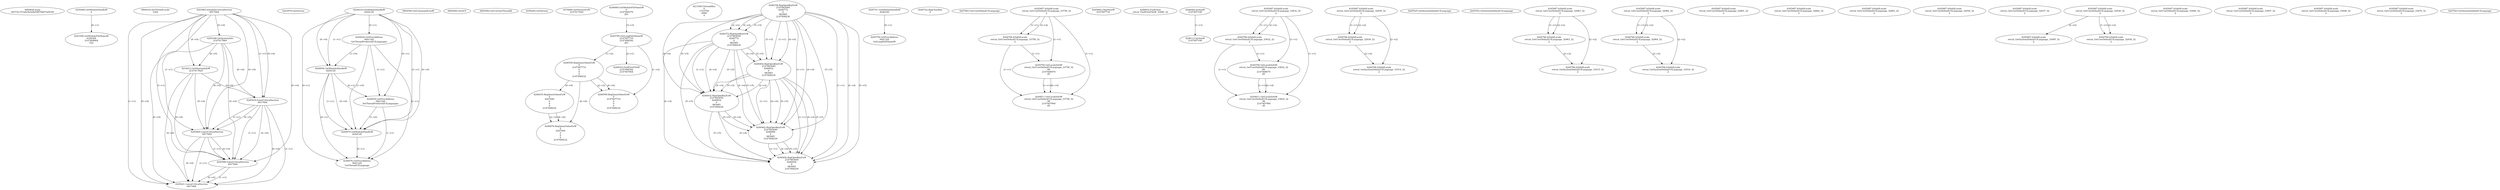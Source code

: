 // Global SCDG with merge call
digraph {
	0 [label="6850628.main
0037d1157a0e3b3a9a548706072d5c09"]
	1 [label="4254480.GetModuleHandleW
0"]
	2 [label="6844434.SetThreadLocale
1024"]
	3 [label="4243965.InitializeCriticalSection
6917004"]
	4 [label="4243979.GetVersion
"]
	5 [label="4244018.GetModuleHandleW
4244120"]
	6 [label="4244024.GetProcAddress
9441320
GetThreadPreferredUILanguages"]
	5 -> 6 [label="(0-->1)"]
	7 [label="4244044.GetModuleHandleW
4244120"]
	5 -> 7 [label="(1-->1)"]
	5 -> 7 [label="(0-->0)"]
	6 -> 7 [label="(1-->0)"]
	8 [label="4244050.GetProcAddress
9441320
SetThreadPreferredUILanguages"]
	5 -> 8 [label="(0-->1)"]
	6 -> 8 [label="(1-->1)"]
	7 -> 8 [label="(0-->1)"]
	9 [label="4244070.GetModuleHandleW
4244120"]
	5 -> 9 [label="(1-->1)"]
	7 -> 9 [label="(1-->1)"]
	5 -> 9 [label="(0-->0)"]
	6 -> 9 [label="(1-->0)"]
	7 -> 9 [label="(0-->0)"]
	8 -> 9 [label="(1-->0)"]
	10 [label="4244076.GetProcAddress
9441320
GetThreadUILanguage"]
	5 -> 10 [label="(0-->1)"]
	6 -> 10 [label="(1-->1)"]
	7 -> 10 [label="(0-->1)"]
	8 -> 10 [label="(1-->1)"]
	9 -> 10 [label="(0-->1)"]
	11 [label="4250188.GetSystemInfo
2147417660"]
	3 -> 11 [label="(0-->0)"]
	12 [label="6844540.GetCommandLineW
"]
	13 [label="4214413.GetStartupInfoW
2147417624"]
	3 -> 13 [label="(0-->0)"]
	11 -> 13 [label="(0-->0)"]
	14 [label="6844560.GetACP
"]
	15 [label="6844580.GetCurrentThreadId
"]
	16 [label="4250204.GetVersion
"]
	17 [label="4276690.GetVersionExW
2147417420"]
	18 [label="4243306.GetModuleFileNameW
4194304
2147408904
522"]
	1 -> 18 [label="(0-->1)"]
	19 [label="4248064.GetModuleFileNameW
0
2147408370
261"]
	20 [label="4215383.VirtualAlloc
0
1310704
4096
4"]
	21 [label="4246338.RegOpenKeyExW
2147483649
4246772
0
983065
2147408236"]
	22 [label="4246372.RegOpenKeyExW
2147483650
4246772
0
983065
2147408236"]
	21 -> 22 [label="(2-->2)"]
	21 -> 22 [label="(4-->4)"]
	21 -> 22 [label="(5-->5)"]
	23 [label="4246402.RegOpenKeyExW
2147483649
4246832
0
983065
2147408236"]
	21 -> 23 [label="(1-->1)"]
	21 -> 23 [label="(4-->4)"]
	22 -> 23 [label="(4-->4)"]
	21 -> 23 [label="(5-->5)"]
	22 -> 23 [label="(5-->5)"]
	24 [label="4245741.GetModuleHandleW
4246160"]
	25 [label="4245758.GetProcAddress
9441320
GetLongPathNameW"]
	24 -> 25 [label="(0-->1)"]
	26 [label="4245785.GetLongPathNameW
2147407710
2147406542
261"]
	19 -> 26 [label="(3-->3)"]
	27 [label="4246556.RegQueryValueExW
0
2147407710
0
0
0
2147408232"]
	26 -> 27 [label="(1-->2)"]
	28 [label="4246635.RegQueryValueExW
0
4247000
0
0
0
2147408232"]
	27 -> 28 [label="(6-->6)"]
	29 [label="4246722.RegCloseKey
0"]
	30 [label="4247883.GetUserDefaultUILanguage
"]
	31 [label="4245418.EnterCriticalSection
6917004"]
	3 -> 31 [label="(1-->1)"]
	3 -> 31 [label="(0-->0)"]
	11 -> 31 [label="(0-->0)"]
	13 -> 31 [label="(0-->0)"]
	32 [label="4245469.LeaveCriticalSection
6917004"]
	3 -> 32 [label="(1-->1)"]
	31 -> 32 [label="(1-->1)"]
	3 -> 32 [label="(0-->0)"]
	11 -> 32 [label="(0-->0)"]
	13 -> 32 [label="(0-->0)"]
	31 -> 32 [label="(0-->0)"]
	33 [label="4245487.IsValidLocale
retval_GetUserDefaultUILanguage_33758_32
2"]
	34 [label="4244766.IsValidLocale
retval_GetUserDefaultUILanguage_33758_32
2"]
	33 -> 34 [label="(1-->1)"]
	33 -> 34 [label="(2-->2)"]
	35 [label="4244794.GetLocaleInfoW
retval_GetUserDefaultUILanguage_33758_32
89
2147408070
85"]
	33 -> 35 [label="(1-->1)"]
	34 -> 35 [label="(1-->1)"]
	36 [label="4244811.GetLocaleInfoW
retval_GetUserDefaultUILanguage_33758_32
90
2147407900
85"]
	33 -> 36 [label="(1-->1)"]
	34 -> 36 [label="(1-->1)"]
	35 -> 36 [label="(1-->1)"]
	35 -> 36 [label="(4-->4)"]
	37 [label="4245683.CharNextW
2147407716"]
	38 [label="4246014.FindFirstFileW
2147406542
2147407064"]
	26 -> 38 [label="(2-->1)"]
	39 [label="4246032.FindClose
retval_FindFirstFileW_33480_32"]
	40 [label="4246044.lstrlenW
2147407108"]
	41 [label="4246113.lstrlenW
2147407108"]
	40 -> 41 [label="(1-->1)"]
	42 [label="4246676.RegQueryValueExW
0
4247000
0
0
0
2147408232"]
	28 -> 42 [label="(2-->2)"]
	27 -> 42 [label="(6-->6)"]
	28 -> 42 [label="(6-->6)"]
	43 [label="4245487.IsValidLocale
retval_GetUserDefaultUILanguage_33832_32
2"]
	44 [label="4244766.IsValidLocale
retval_GetUserDefaultUILanguage_33832_32
2"]
	43 -> 44 [label="(1-->1)"]
	43 -> 44 [label="(2-->2)"]
	45 [label="4244794.GetLocaleInfoW
retval_GetUserDefaultUILanguage_33832_32
89
2147408070
85"]
	43 -> 45 [label="(1-->1)"]
	44 -> 45 [label="(1-->1)"]
	46 [label="4244811.GetLocaleInfoW
retval_GetUserDefaultUILanguage_33832_32
90
2147407900
85"]
	43 -> 46 [label="(1-->1)"]
	44 -> 46 [label="(1-->1)"]
	45 -> 46 [label="(1-->1)"]
	45 -> 46 [label="(4-->4)"]
	47 [label="4246432.RegOpenKeyExW
2147483650
4246832
0
983065
2147408236"]
	22 -> 47 [label="(1-->1)"]
	23 -> 47 [label="(2-->2)"]
	21 -> 47 [label="(4-->4)"]
	22 -> 47 [label="(4-->4)"]
	23 -> 47 [label="(4-->4)"]
	21 -> 47 [label="(5-->5)"]
	22 -> 47 [label="(5-->5)"]
	23 -> 47 [label="(5-->5)"]
	48 [label="4246462.RegOpenKeyExW
2147483649
4246884
0
983065
2147408236"]
	21 -> 48 [label="(1-->1)"]
	23 -> 48 [label="(1-->1)"]
	21 -> 48 [label="(4-->4)"]
	22 -> 48 [label="(4-->4)"]
	23 -> 48 [label="(4-->4)"]
	47 -> 48 [label="(4-->4)"]
	21 -> 48 [label="(5-->5)"]
	22 -> 48 [label="(5-->5)"]
	23 -> 48 [label="(5-->5)"]
	47 -> 48 [label="(5-->5)"]
	49 [label="4246492.RegOpenKeyExW
2147483649
4246936
0
983065
2147408236"]
	21 -> 49 [label="(1-->1)"]
	23 -> 49 [label="(1-->1)"]
	48 -> 49 [label="(1-->1)"]
	21 -> 49 [label="(4-->4)"]
	22 -> 49 [label="(4-->4)"]
	23 -> 49 [label="(4-->4)"]
	47 -> 49 [label="(4-->4)"]
	48 -> 49 [label="(4-->4)"]
	21 -> 49 [label="(5-->5)"]
	22 -> 49 [label="(5-->5)"]
	23 -> 49 [label="(5-->5)"]
	47 -> 49 [label="(5-->5)"]
	48 -> 49 [label="(5-->5)"]
	50 [label="4245487.IsValidLocale
retval_GetUserDefaultUILanguage_32939_32
2"]
	51 [label="4244766.IsValidLocale
retval_GetUserDefaultUILanguage_32939_32
2"]
	50 -> 51 [label="(1-->1)"]
	50 -> 51 [label="(2-->2)"]
	52 [label="4245525.GetSystemDefaultUILanguage
"]
	53 [label="4245552.GetSystemDefaultUILanguage
"]
	54 [label="4244766.IsValidLocale
retval_GetSystemDefaultUILanguage_33514_32
2"]
	50 -> 54 [label="(2-->2)"]
	51 -> 54 [label="(2-->2)"]
	55 [label="4245580.EnterCriticalSection
6917004"]
	3 -> 55 [label="(1-->1)"]
	31 -> 55 [label="(1-->1)"]
	32 -> 55 [label="(1-->1)"]
	3 -> 55 [label="(0-->0)"]
	11 -> 55 [label="(0-->0)"]
	13 -> 55 [label="(0-->0)"]
	31 -> 55 [label="(0-->0)"]
	32 -> 55 [label="(0-->0)"]
	56 [label="4245621.LeaveCriticalSection
6917004"]
	3 -> 56 [label="(1-->1)"]
	31 -> 56 [label="(1-->1)"]
	32 -> 56 [label="(1-->1)"]
	55 -> 56 [label="(1-->1)"]
	3 -> 56 [label="(0-->0)"]
	11 -> 56 [label="(0-->0)"]
	13 -> 56 [label="(0-->0)"]
	31 -> 56 [label="(0-->0)"]
	32 -> 56 [label="(0-->0)"]
	55 -> 56 [label="(0-->0)"]
	57 [label="4245487.IsValidLocale
retval_GetUserDefaultUILanguage_32963_32
2"]
	58 [label="4244766.IsValidLocale
retval_GetUserDefaultUILanguage_32963_32
2"]
	57 -> 58 [label="(1-->1)"]
	57 -> 58 [label="(2-->2)"]
	59 [label="4244766.IsValidLocale
retval_GetSystemDefaultUILanguage_33515_32
2"]
	57 -> 59 [label="(2-->2)"]
	58 -> 59 [label="(2-->2)"]
	60 [label="4245487.IsValidLocale
retval_GetUserDefaultUILanguage_32964_32
2"]
	61 [label="4244766.IsValidLocale
retval_GetUserDefaultUILanguage_32964_32
2"]
	60 -> 61 [label="(1-->1)"]
	60 -> 61 [label="(2-->2)"]
	62 [label="4244766.IsValidLocale
retval_GetSystemDefaultUILanguage_33516_32
2"]
	60 -> 62 [label="(2-->2)"]
	61 -> 62 [label="(2-->2)"]
	63 [label="4246599.RegQueryValueExW
0
2147407710
0
0
0
2147408232"]
	26 -> 63 [label="(1-->2)"]
	27 -> 63 [label="(2-->2)"]
	27 -> 63 [label="(6-->6)"]
	64 [label="4245487.IsValidLocale
retval_GetUserDefaultUILanguage_32881_32
2"]
	65 [label="4245487.IsValidLocale
retval_GetUserDefaultUILanguage_32882_32
2"]
	66 [label="4245487.IsValidLocale
retval_GetUserDefaultUILanguage_32883_32
2"]
	67 [label="4245487.IsValidLocale
retval_GetUserDefaultUILanguage_32936_32
2"]
	68 [label="4245487.IsValidLocale
retval_GetUserDefaultUILanguage_32937_32
2"]
	69 [label="4245487.IsValidLocale
retval_GetUserDefaultUILanguage_32938_32
2"]
	70 [label="4245487.IsValidLocale
retval_GetUserDefaultUILanguage_33006_32
2"]
	71 [label="4245487.IsValidLocale
retval_GetUserDefaultUILanguage_33007_32
2"]
	72 [label="4245487.IsValidLocale
retval_GetUserDefaultUILanguage_33008_32
2"]
	73 [label="4245487.IsValidLocale
retval_GetUserDefaultUILanguage_33076_32
2"]
	74 [label="4247923.GetSystemDefaultUILanguage
"]
	75 [label="4245487.IsValidLocale
retval_GetSystemDefaultUILanguage_33095_32
2"]
	69 -> 75 [label="(2-->2)"]
	76 [label="4244766.IsValidLocale
retval_GetUserDefaultUILanguage_32938_32
2"]
	69 -> 76 [label="(1-->1)"]
	69 -> 76 [label="(2-->2)"]
}
